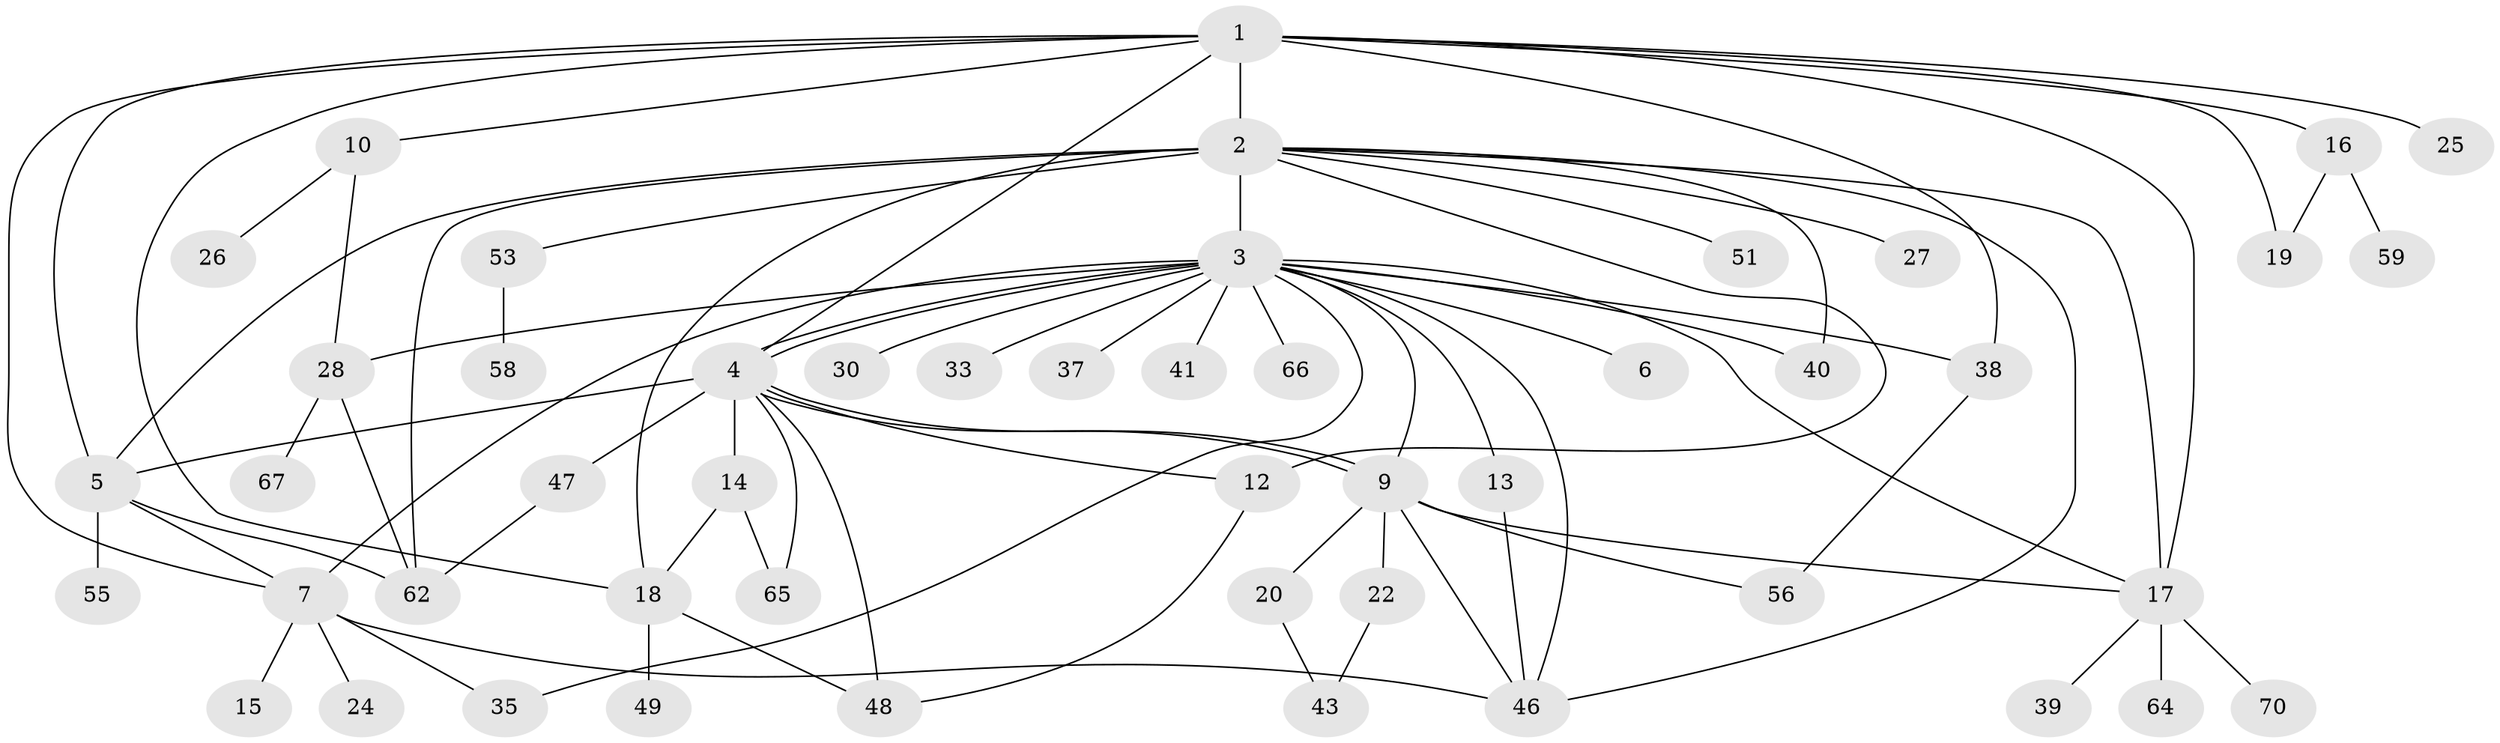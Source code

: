 // original degree distribution, {11: 0.013888888888888888, 13: 0.013888888888888888, 22: 0.013888888888888888, 9: 0.027777777777777776, 6: 0.013888888888888888, 1: 0.375, 7: 0.027777777777777776, 8: 0.013888888888888888, 4: 0.1111111111111111, 5: 0.013888888888888888, 2: 0.2361111111111111, 3: 0.1388888888888889}
// Generated by graph-tools (version 1.1) at 2025/41/03/06/25 10:41:50]
// undirected, 49 vertices, 79 edges
graph export_dot {
graph [start="1"]
  node [color=gray90,style=filled];
  1 [super="+23"];
  2 [super="+8"];
  3 [super="+34"];
  4 [super="+11"];
  5 [super="+45"];
  6;
  7 [super="+36"];
  9 [super="+44"];
  10 [super="+61"];
  12 [super="+21"];
  13 [super="+29"];
  14 [super="+63"];
  15;
  16 [super="+54"];
  17 [super="+32"];
  18 [super="+31"];
  19;
  20;
  22;
  24;
  25;
  26;
  27;
  28 [super="+50"];
  30;
  33;
  35 [super="+57"];
  37 [super="+72"];
  38 [super="+42"];
  39 [super="+60"];
  40;
  41;
  43 [super="+69"];
  46 [super="+52"];
  47;
  48 [super="+68"];
  49;
  51;
  53;
  55;
  56;
  58;
  59;
  62 [super="+71"];
  64;
  65;
  66;
  67;
  70;
  1 -- 2 [weight=2];
  1 -- 7;
  1 -- 10;
  1 -- 16;
  1 -- 17;
  1 -- 18;
  1 -- 25;
  1 -- 38;
  1 -- 5;
  1 -- 19;
  1 -- 4;
  2 -- 3 [weight=2];
  2 -- 5;
  2 -- 12 [weight=2];
  2 -- 27;
  2 -- 46;
  2 -- 51;
  2 -- 53;
  2 -- 17;
  2 -- 18 [weight=2];
  2 -- 40;
  2 -- 62 [weight=2];
  3 -- 4 [weight=2];
  3 -- 4;
  3 -- 6;
  3 -- 7 [weight=2];
  3 -- 9;
  3 -- 13;
  3 -- 17;
  3 -- 30;
  3 -- 33;
  3 -- 35;
  3 -- 37;
  3 -- 38;
  3 -- 40;
  3 -- 41;
  3 -- 66;
  3 -- 46;
  3 -- 28;
  4 -- 9;
  4 -- 9;
  4 -- 14;
  4 -- 47;
  4 -- 48;
  4 -- 65;
  4 -- 5;
  4 -- 12;
  5 -- 55;
  5 -- 62;
  5 -- 7;
  7 -- 15;
  7 -- 24;
  7 -- 35;
  7 -- 46;
  9 -- 17;
  9 -- 20;
  9 -- 22;
  9 -- 46;
  9 -- 56;
  10 -- 26;
  10 -- 28;
  12 -- 48;
  13 -- 46;
  14 -- 18;
  14 -- 65;
  16 -- 19;
  16 -- 59;
  17 -- 64;
  17 -- 70;
  17 -- 39;
  18 -- 48;
  18 -- 49;
  20 -- 43;
  22 -- 43;
  28 -- 62;
  28 -- 67;
  38 -- 56;
  47 -- 62;
  53 -- 58;
}
